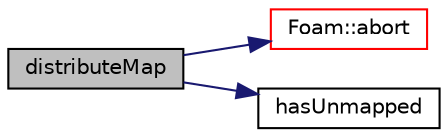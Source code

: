digraph "distributeMap"
{
  bgcolor="transparent";
  edge [fontname="Helvetica",fontsize="10",labelfontname="Helvetica",labelfontsize="10"];
  node [fontname="Helvetica",fontsize="10",shape=record];
  rankdir="LR";
  Node57 [label="distributeMap",height=0.2,width=0.4,color="black", fillcolor="grey75", style="filled", fontcolor="black"];
  Node57 -> Node58 [color="midnightblue",fontsize="10",style="solid",fontname="Helvetica"];
  Node58 [label="Foam::abort",height=0.2,width=0.4,color="red",URL="$a21851.html#a447107a607d03e417307c203fa5fb44b"];
  Node57 -> Node103 [color="midnightblue",fontsize="10",style="solid",fontname="Helvetica"];
  Node103 [label="hasUnmapped",height=0.2,width=0.4,color="black",URL="$a27581.html#ad42a7eaf1ac53336e0ed2ab45cc16790",tooltip="Are there unmapped values? I.e. do all size() elements get. "];
}
